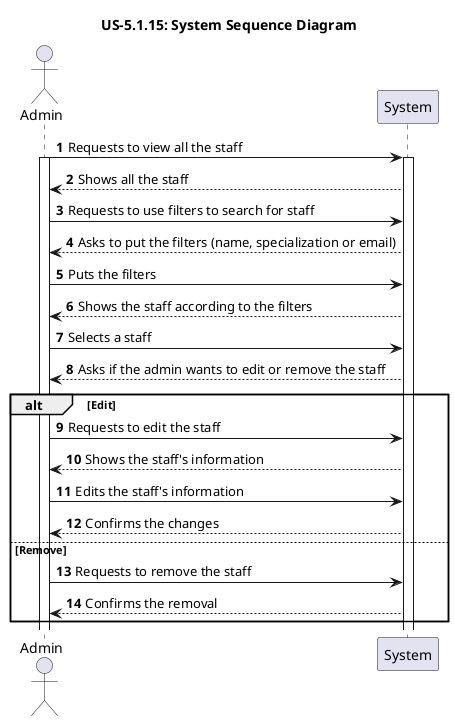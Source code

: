 @startuml
'https://plantuml.com/sequence-diagram


title US-5.1.15: System Sequence Diagram
autonumber

actor "Admin" as ad
participant "System" as sys

ad -> sys: Requests to view all the staff
activate sys
activate ad

sys --> ad: Shows all the staff
ad -> sys: Requests to use filters to search for staff
sys --> ad: Asks to put the filters (name, specialization or email)
ad -> sys: Puts the filters
sys --> ad: Shows the staff according to the filters
ad -> sys: Selects a staff
sys --> ad: Asks if the admin wants to edit or remove the staff

alt Edit
    ad -> sys: Requests to edit the staff
    sys --> ad: Shows the staff's information
    ad -> sys: Edits the staff's information
    sys --> ad: Confirms the changes
else Remove
    ad -> sys: Requests to remove the staff
    sys --> ad: Confirms the removal
end



@enduml